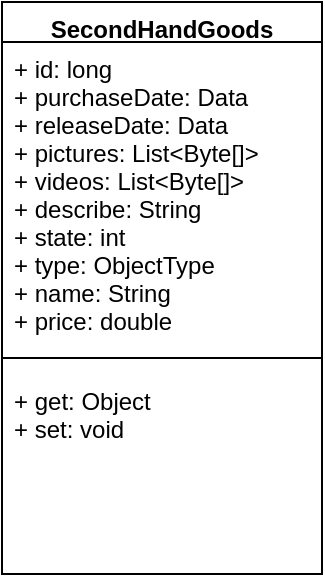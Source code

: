 <mxfile version="14.7.3" type="github"><diagram id="lzEOizsOk01JKIyPdEAx" name="第 1 页"><mxGraphModel dx="870" dy="594" grid="1" gridSize="10" guides="1" tooltips="1" connect="1" arrows="1" fold="1" page="1" pageScale="1" pageWidth="827" pageHeight="1169" math="0" shadow="0"><root><mxCell id="0"/><mxCell id="1" parent="0"/><mxCell id="YjCmR_F6m3ETVuEtOADi-86" value="SecondHandGoods" style="swimlane;fontStyle=1;align=center;verticalAlign=top;childLayout=stackLayout;horizontal=1;startSize=20;horizontalStack=0;resizeParent=1;resizeParentMax=0;resizeLast=0;collapsible=1;marginBottom=0;" parent="1" vertex="1"><mxGeometry x="280" y="190" width="160" height="286" as="geometry"/></mxCell><mxCell id="YjCmR_F6m3ETVuEtOADi-87" value="+ id: long&#10;+ purchaseDate: Data&#10;+ releaseDate: Data&#10;+ pictures: List&lt;Byte[]&gt;&#10;+ videos: List&lt;Byte[]&gt;&#10;+ describe: String&#10;+ state: int&#10;+ type: ObjectType&#10;+ name: String&#10;+ price: double&#10;&#10;&#10;&#10;" style="text;strokeColor=none;fillColor=none;align=left;verticalAlign=top;spacingLeft=4;spacingRight=4;overflow=hidden;rotatable=0;points=[[0,0.5],[1,0.5]];portConstraint=eastwest;" parent="YjCmR_F6m3ETVuEtOADi-86" vertex="1"><mxGeometry y="20" width="160" height="150" as="geometry"/></mxCell><mxCell id="YjCmR_F6m3ETVuEtOADi-88" value="" style="line;strokeWidth=1;fillColor=none;align=left;verticalAlign=middle;spacingTop=-1;spacingLeft=3;spacingRight=3;rotatable=0;labelPosition=right;points=[];portConstraint=eastwest;" parent="YjCmR_F6m3ETVuEtOADi-86" vertex="1"><mxGeometry y="170" width="160" height="16" as="geometry"/></mxCell><mxCell id="YjCmR_F6m3ETVuEtOADi-89" value="+ get: Object&#10;+ set: void" style="text;strokeColor=none;fillColor=none;align=left;verticalAlign=top;spacingLeft=4;spacingRight=4;overflow=hidden;rotatable=0;points=[[0,0.5],[1,0.5]];portConstraint=eastwest;" parent="YjCmR_F6m3ETVuEtOADi-86" vertex="1"><mxGeometry y="186" width="160" height="100" as="geometry"/></mxCell></root></mxGraphModel></diagram></mxfile>